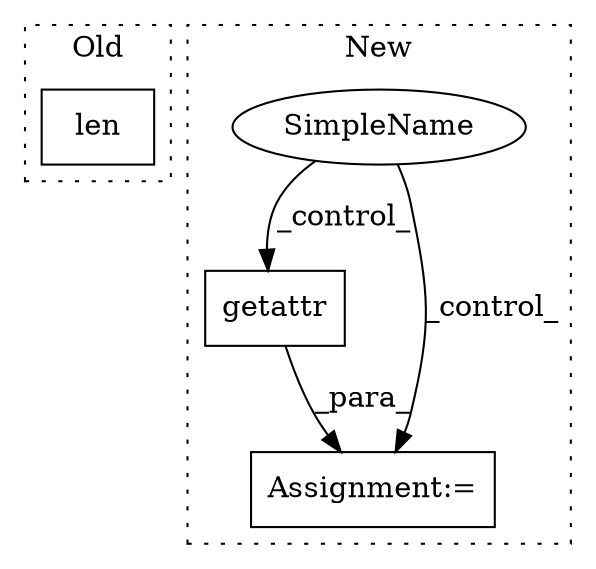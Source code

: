 digraph G {
subgraph cluster0 {
1 [label="len" a="32" s="1311,1321" l="4,1" shape="box"];
label = "Old";
style="dotted";
}
subgraph cluster1 {
2 [label="getattr" a="32" s="2171,2201" l="8,1" shape="box"];
3 [label="SimpleName" a="42" s="" l="" shape="ellipse"];
4 [label="Assignment:=" a="7" s="2163" l="1" shape="box"];
label = "New";
style="dotted";
}
2 -> 4 [label="_para_"];
3 -> 2 [label="_control_"];
3 -> 4 [label="_control_"];
}